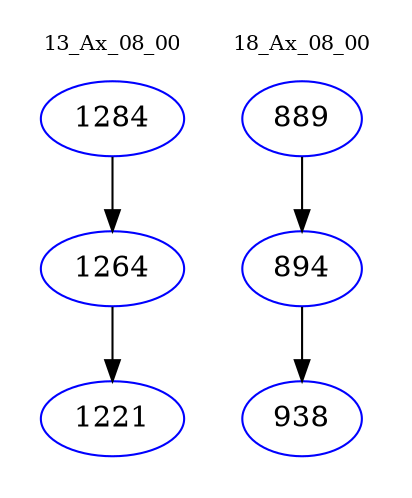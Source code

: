 digraph{
subgraph cluster_0 {
color = white
label = "13_Ax_08_00";
fontsize=10;
T0_1284 [label="1284", color="blue"]
T0_1284 -> T0_1264 [color="black"]
T0_1264 [label="1264", color="blue"]
T0_1264 -> T0_1221 [color="black"]
T0_1221 [label="1221", color="blue"]
}
subgraph cluster_1 {
color = white
label = "18_Ax_08_00";
fontsize=10;
T1_889 [label="889", color="blue"]
T1_889 -> T1_894 [color="black"]
T1_894 [label="894", color="blue"]
T1_894 -> T1_938 [color="black"]
T1_938 [label="938", color="blue"]
}
}
